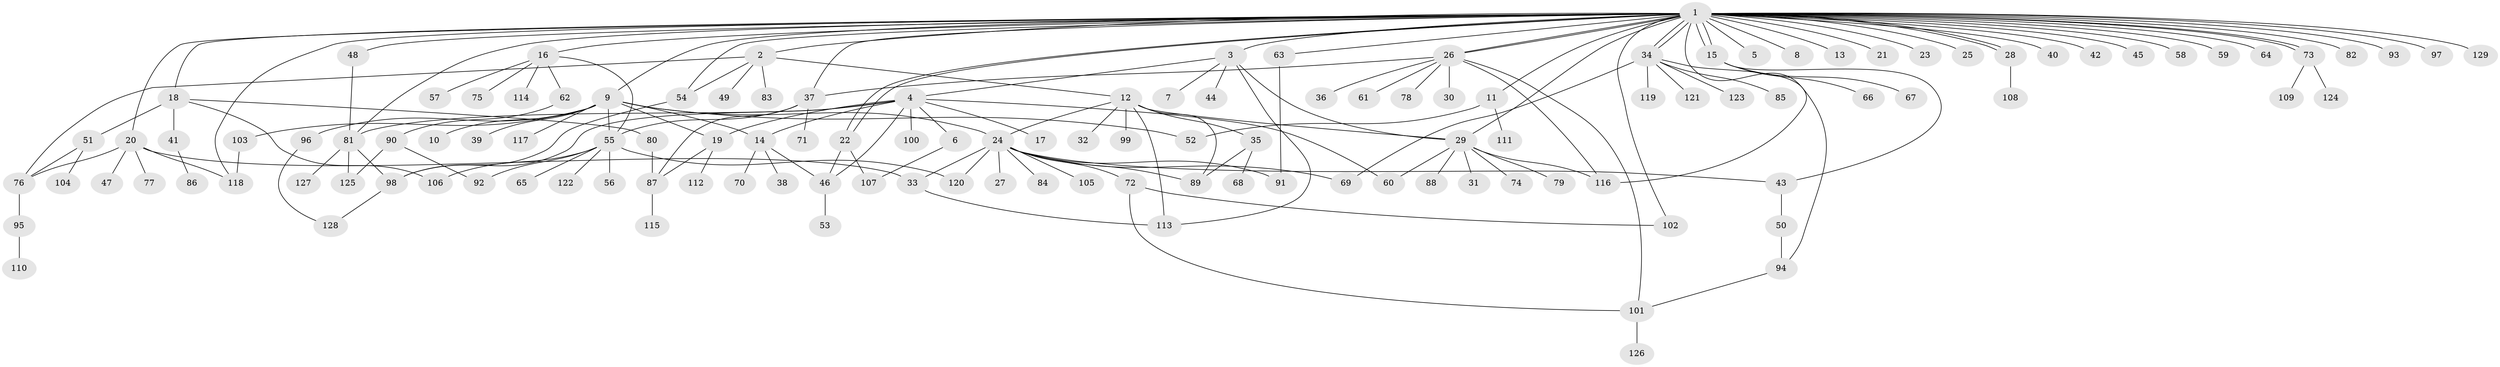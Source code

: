 // coarse degree distribution, {7: 0.05128205128205128, 1: 0.44871794871794873, 3: 0.1282051282051282, 5: 0.0641025641025641, 2: 0.16666666666666666, 4: 0.07692307692307693, 36: 0.01282051282051282, 6: 0.02564102564102564, 9: 0.02564102564102564}
// Generated by graph-tools (version 1.1) at 2025/36/03/04/25 23:36:40]
// undirected, 129 vertices, 177 edges
graph export_dot {
  node [color=gray90,style=filled];
  1;
  2;
  3;
  4;
  5;
  6;
  7;
  8;
  9;
  10;
  11;
  12;
  13;
  14;
  15;
  16;
  17;
  18;
  19;
  20;
  21;
  22;
  23;
  24;
  25;
  26;
  27;
  28;
  29;
  30;
  31;
  32;
  33;
  34;
  35;
  36;
  37;
  38;
  39;
  40;
  41;
  42;
  43;
  44;
  45;
  46;
  47;
  48;
  49;
  50;
  51;
  52;
  53;
  54;
  55;
  56;
  57;
  58;
  59;
  60;
  61;
  62;
  63;
  64;
  65;
  66;
  67;
  68;
  69;
  70;
  71;
  72;
  73;
  74;
  75;
  76;
  77;
  78;
  79;
  80;
  81;
  82;
  83;
  84;
  85;
  86;
  87;
  88;
  89;
  90;
  91;
  92;
  93;
  94;
  95;
  96;
  97;
  98;
  99;
  100;
  101;
  102;
  103;
  104;
  105;
  106;
  107;
  108;
  109;
  110;
  111;
  112;
  113;
  114;
  115;
  116;
  117;
  118;
  119;
  120;
  121;
  122;
  123;
  124;
  125;
  126;
  127;
  128;
  129;
  1 -- 2;
  1 -- 3;
  1 -- 5;
  1 -- 8;
  1 -- 9;
  1 -- 11;
  1 -- 13;
  1 -- 15;
  1 -- 15;
  1 -- 16;
  1 -- 18;
  1 -- 20;
  1 -- 21;
  1 -- 22;
  1 -- 22;
  1 -- 23;
  1 -- 25;
  1 -- 26;
  1 -- 26;
  1 -- 28;
  1 -- 28;
  1 -- 29;
  1 -- 34;
  1 -- 34;
  1 -- 37;
  1 -- 40;
  1 -- 42;
  1 -- 45;
  1 -- 48;
  1 -- 54;
  1 -- 58;
  1 -- 59;
  1 -- 63;
  1 -- 64;
  1 -- 73;
  1 -- 73;
  1 -- 81;
  1 -- 82;
  1 -- 93;
  1 -- 97;
  1 -- 102;
  1 -- 116;
  1 -- 118;
  1 -- 129;
  2 -- 12;
  2 -- 49;
  2 -- 54;
  2 -- 76;
  2 -- 83;
  3 -- 4;
  3 -- 7;
  3 -- 29;
  3 -- 44;
  3 -- 113;
  4 -- 6;
  4 -- 14;
  4 -- 17;
  4 -- 19;
  4 -- 46;
  4 -- 60;
  4 -- 81;
  4 -- 98;
  4 -- 100;
  6 -- 107;
  9 -- 10;
  9 -- 14;
  9 -- 19;
  9 -- 24;
  9 -- 39;
  9 -- 52;
  9 -- 55;
  9 -- 96;
  9 -- 103;
  9 -- 117;
  11 -- 52;
  11 -- 111;
  12 -- 24;
  12 -- 29;
  12 -- 32;
  12 -- 35;
  12 -- 89;
  12 -- 99;
  12 -- 113;
  14 -- 38;
  14 -- 46;
  14 -- 70;
  15 -- 43;
  15 -- 66;
  15 -- 67;
  16 -- 55;
  16 -- 57;
  16 -- 62;
  16 -- 75;
  16 -- 114;
  18 -- 41;
  18 -- 51;
  18 -- 80;
  18 -- 106;
  19 -- 87;
  19 -- 112;
  20 -- 33;
  20 -- 47;
  20 -- 76;
  20 -- 77;
  20 -- 118;
  22 -- 46;
  22 -- 107;
  24 -- 27;
  24 -- 33;
  24 -- 43;
  24 -- 69;
  24 -- 72;
  24 -- 84;
  24 -- 89;
  24 -- 91;
  24 -- 105;
  24 -- 120;
  26 -- 30;
  26 -- 36;
  26 -- 37;
  26 -- 61;
  26 -- 78;
  26 -- 101;
  26 -- 116;
  28 -- 108;
  29 -- 31;
  29 -- 60;
  29 -- 74;
  29 -- 79;
  29 -- 88;
  29 -- 116;
  33 -- 113;
  34 -- 69;
  34 -- 85;
  34 -- 94;
  34 -- 119;
  34 -- 121;
  34 -- 123;
  35 -- 68;
  35 -- 89;
  37 -- 55;
  37 -- 71;
  37 -- 87;
  41 -- 86;
  43 -- 50;
  46 -- 53;
  48 -- 81;
  50 -- 94;
  51 -- 76;
  51 -- 104;
  54 -- 98;
  55 -- 56;
  55 -- 65;
  55 -- 92;
  55 -- 106;
  55 -- 120;
  55 -- 122;
  62 -- 90;
  63 -- 91;
  72 -- 101;
  72 -- 102;
  73 -- 109;
  73 -- 124;
  76 -- 95;
  80 -- 87;
  81 -- 98;
  81 -- 125;
  81 -- 127;
  87 -- 115;
  90 -- 92;
  90 -- 125;
  94 -- 101;
  95 -- 110;
  96 -- 128;
  98 -- 128;
  101 -- 126;
  103 -- 118;
}
